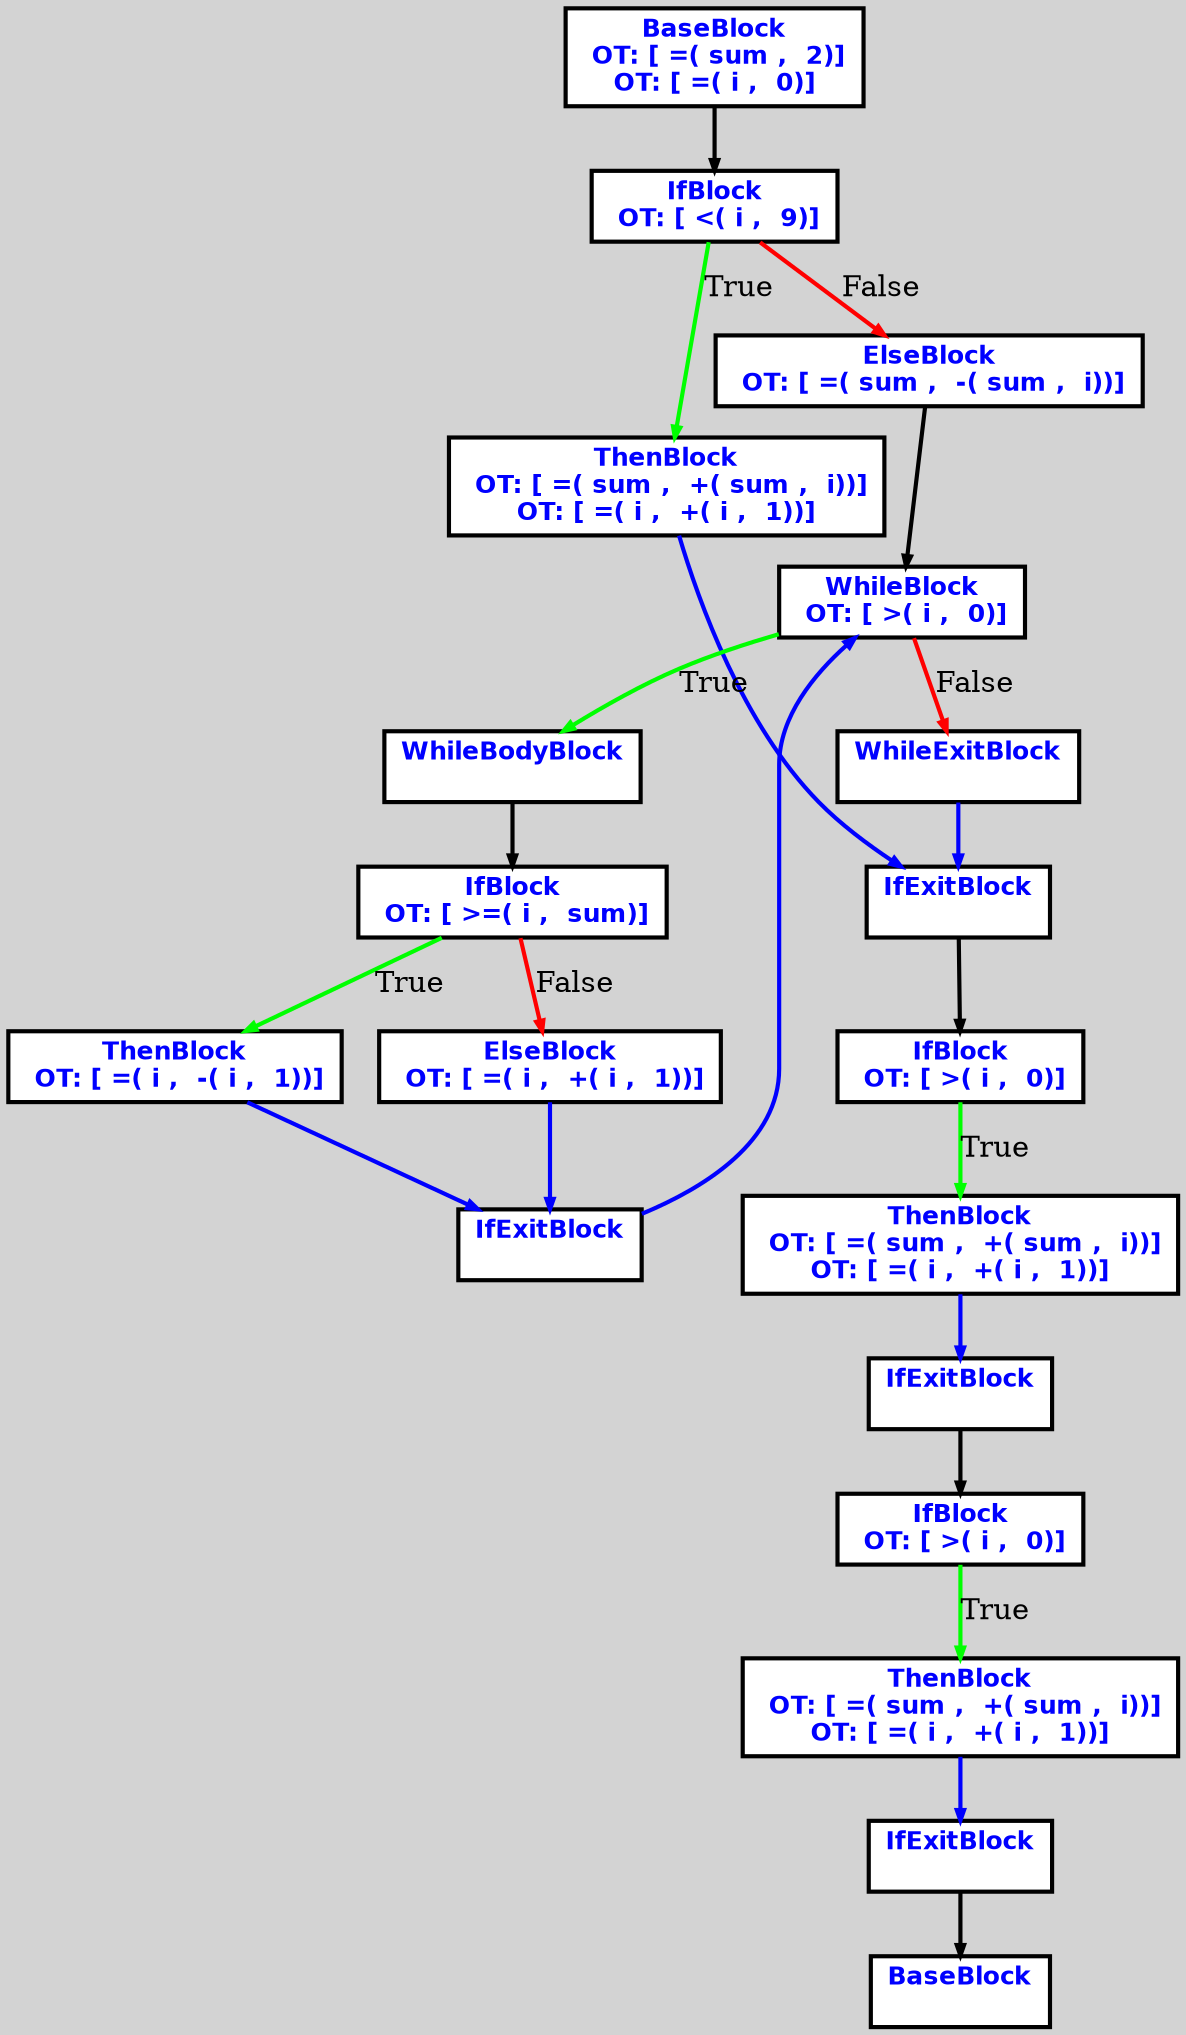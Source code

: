 digraph G {
ordering=out;
ranksep=.4;
bgcolor="lightgrey";  node [shape=box, fixedsize=false, fontsize=12, fontname="Helvetica-bold", fontcolor="blue"
width=.25, height=.25, color="black", fillcolor="white", style="filled, solid, bold"];

edge [arrowsize=.5, color="black", style="bold"]    n000012A765F23090 [label="BaseBlock\n OT: [ =( sum ,  2)]
OT: [ =( i ,  0)]
"]
    n000012A765F23150 [label="IfBlock\n OT: [ <( i ,  9)]
"]
    n000012A765F23090 -> n000012A765F23150
    n000012A765F23150 -> n000012A765F23190 [label="True" color="green"]
    n000012A765F23190 [label="ThenBlock\n OT: [ =( sum ,  +( sum ,  i))]
OT: [ =( i ,  +( i ,  1))]
"]
    n000012A765F23150 -> n000012A765F231D0 [label="False" color="red"]
    n000012A765F231D0 [label="ElseBlock\n OT: [ =( sum ,  -( sum ,  i))]
"]
    n000012A765F23210 [label="WhileBlock\n OT: [ >( i ,  0)]
"]
    n000012A765F231D0 -> n000012A765F23210
	   n000012A765F23210 -> n000012A765F23250 [ label = "True" color="green"]
    n000012A765F23250 [label="WhileBodyBlock\n "]
    n000012A765F23290 [label="IfBlock\n OT: [ >=( i ,  sum)]
"]
    n000012A765F23250 -> n000012A765F23290
    n000012A765F23290 -> n000012A765F232D0 [label="True" color="green"]
    n000012A765F232D0 [label="ThenBlock\n OT: [ =( i ,  -( i ,  1))]
"]
    n000012A765F23290 -> n000012A765F23310 [label="False" color="red"]
    n000012A765F23310 [label="ElseBlock\n OT: [ =( i ,  +( i ,  1))]
"]
    n000012A765F23310 -> n000012A765F23350 [color="blue"]
    n000012A765F232D0 -> n000012A765F23350 [ color="blue"]
    n000012A765F23350 [label="IfExitBlock\n "]
    n000012A765F23350 -> n000012A765F23210 [ color="blue"]
	   n000012A765F23210 -> n000012A765F23390 [ label = "False" color="red"]
    n000012A765F23390 [label="WhileExitBlock\n "]
    n000012A765F23390 -> n000012A765F233D0 [color="blue"]
    n000012A765F23190 -> n000012A765F233D0 [ color="blue"]
    n000012A765F233D0 [label="IfExitBlock\n "]
    n000012A765F23410 [label="IfBlock\n OT: [ >( i ,  0)]
"]
    n000012A765F233D0 -> n000012A765F23410
    n000012A765F23410 -> n000012A765F23450 [label="True" color="green"]
    n000012A765F23450 [label="ThenBlock\n OT: [ =( sum ,  +( sum ,  i))]
OT: [ =( i ,  +( i ,  1))]
"]
    n000012A765F23450 -> n000012A765F23490 [ color="blue"]
    n000012A765F23490 [label="IfExitBlock\n "]
    n000012A765F234D0 [label="IfBlock\n OT: [ >( i ,  0)]
"]
    n000012A765F23490 -> n000012A765F234D0
    n000012A765F234D0 -> n000012A765F23510 [label="True" color="green"]
    n000012A765F23510 [label="ThenBlock\n OT: [ =( sum ,  +( sum ,  i))]
OT: [ =( i ,  +( i ,  1))]
"]
    n000012A765F23510 -> n000012A765F23550 [ color="blue"]
    n000012A765F23550 [label="IfExitBlock\n "]
    n000012A765F23590 [label="BaseBlock\n "]
    n000012A765F23550 -> n000012A765F23590
}
